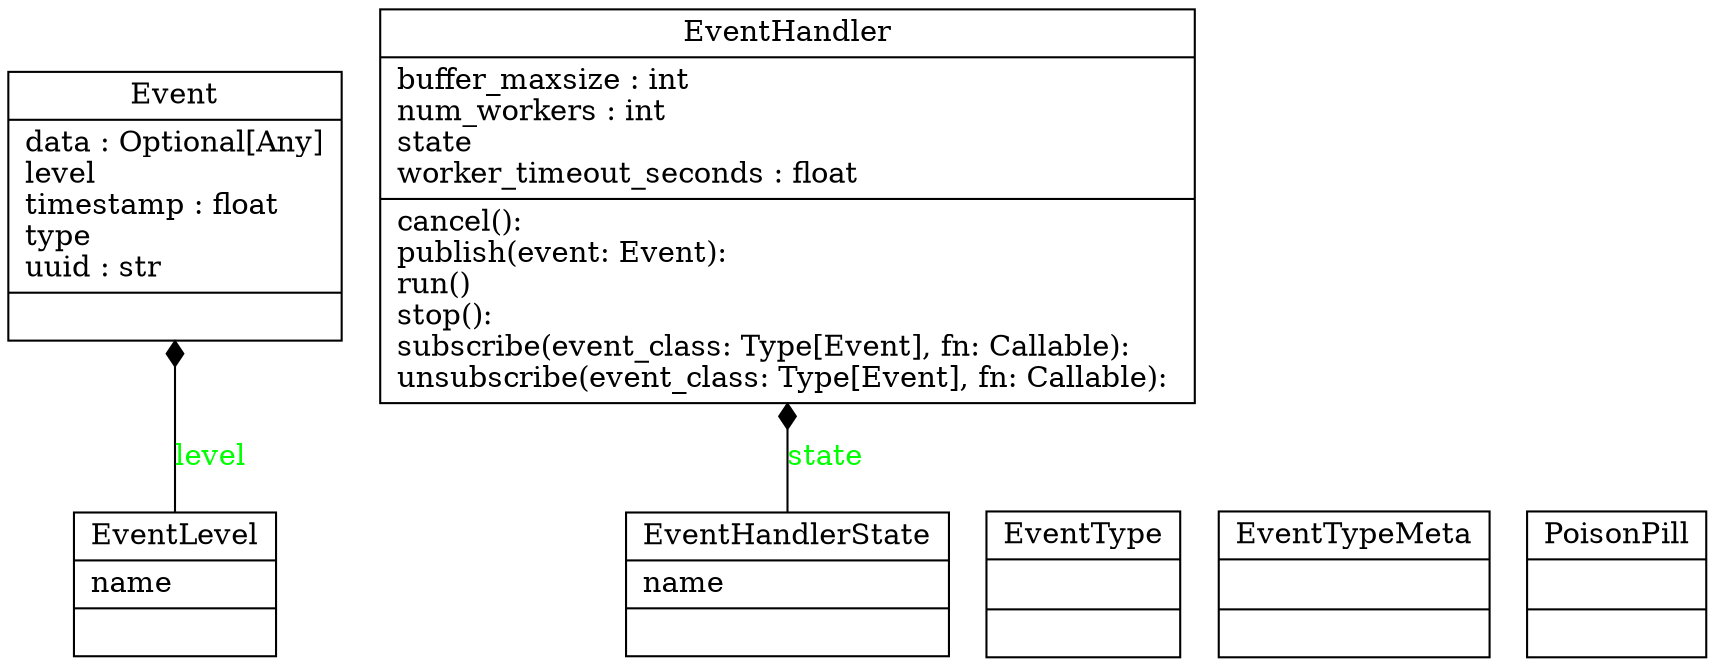 digraph "classes_event" {
rankdir=BT
charset="utf-8"
"iot_firmware.event.schema.Event" [color="black", fontcolor="black", label="{Event|data : Optional[Any]\llevel\ltimestamp : float\ltype\luuid : str\l|}", shape="record", style="solid"];
"iot_firmware.event.handler.EventHandler" [color="black", fontcolor="black", label="{EventHandler|buffer_maxsize : int\lnum_workers : int\lstate\lworker_timeout_seconds : float\l|cancel(): \lpublish(event: Event): \lrun()\lstop(): \lsubscribe(event_class: Type[Event], fn: Callable): \lunsubscribe(event_class: Type[Event], fn: Callable): \l}", shape="record", style="solid"];
"iot_firmware.event.enum.EventHandlerState" [color="black", fontcolor="black", label="{EventHandlerState|name\l|}", shape="record", style="solid"];
"iot_firmware.event.enum.EventLevel" [color="black", fontcolor="black", label="{EventLevel|name\l|}", shape="record", style="solid"];
"iot_firmware.event.schema.EventType" [color="black", fontcolor="black", label="{EventType|\l|}", shape="record", style="solid"];
"iot_firmware.event.schema.EventTypeMeta" [color="black", fontcolor="black", label="{EventTypeMeta|\l|}", shape="record", style="solid"];
"iot_firmware.event.handler.PoisonPill" [color="black", fontcolor="black", label="{PoisonPill|\l|}", shape="record", style="solid"];
"iot_firmware.event.enum.EventHandlerState" -> "iot_firmware.event.handler.EventHandler" [arrowhead="diamond", arrowtail="none", fontcolor="green", label="state", style="solid"];
"iot_firmware.event.enum.EventLevel" -> "iot_firmware.event.schema.Event" [arrowhead="diamond", arrowtail="none", fontcolor="green", label="level", style="solid"];
}
